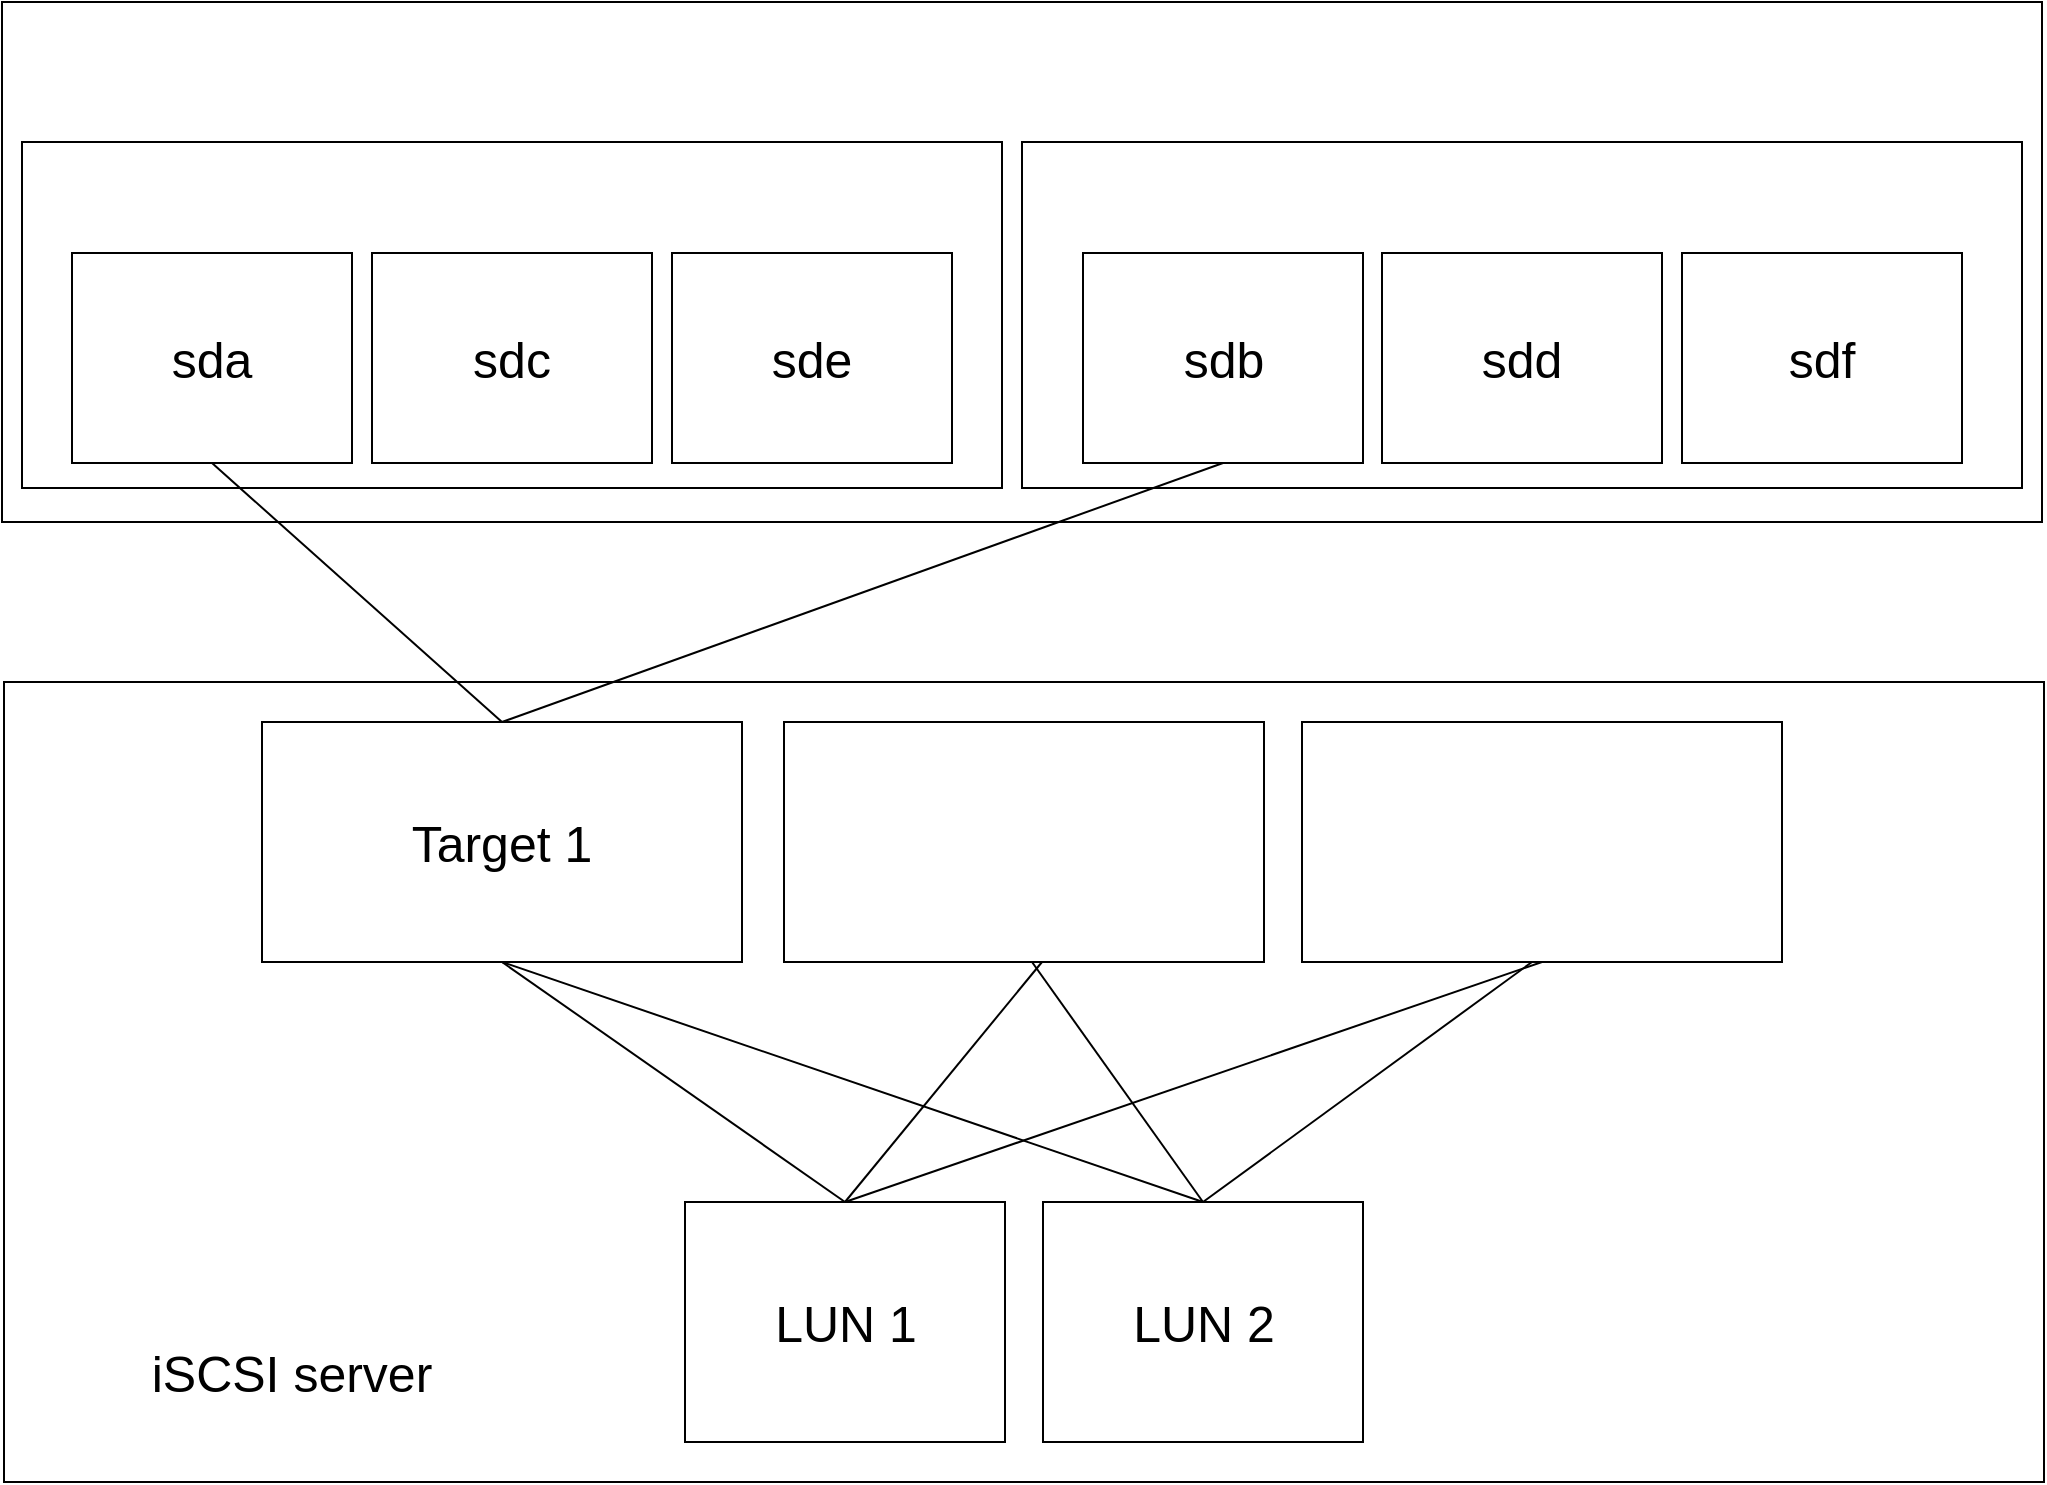 <mxfile version="20.8.20" type="github">
  <diagram name="페이지-1" id="SaMpR5G6Mgzdkvtq6LY5">
    <mxGraphModel dx="1559" dy="769" grid="1" gridSize="10" guides="1" tooltips="1" connect="1" arrows="1" fold="1" page="1" pageScale="1" pageWidth="1169" pageHeight="827" math="0" shadow="0">
      <root>
        <mxCell id="0" />
        <mxCell id="1" parent="0" />
        <mxCell id="h4AE-v895PUxvbg3pdBg-15" value="" style="rounded=0;whiteSpace=wrap;html=1;fontSize=25;" vertex="1" parent="1">
          <mxGeometry x="81" y="420" width="1020" height="400" as="geometry" />
        </mxCell>
        <mxCell id="h4AE-v895PUxvbg3pdBg-28" value="" style="rounded=0;whiteSpace=wrap;html=1;fontSize=25;" vertex="1" parent="1">
          <mxGeometry x="80" y="80" width="1020" height="260" as="geometry" />
        </mxCell>
        <mxCell id="h4AE-v895PUxvbg3pdBg-1" value="&lt;font style=&quot;font-size: 25px;&quot;&gt;Target 1&lt;/font&gt;" style="rounded=0;whiteSpace=wrap;html=1;" vertex="1" parent="1">
          <mxGeometry x="210" y="440" width="240" height="120" as="geometry" />
        </mxCell>
        <mxCell id="h4AE-v895PUxvbg3pdBg-2" value="" style="rounded=0;whiteSpace=wrap;html=1;" vertex="1" parent="1">
          <mxGeometry x="471" y="440" width="240" height="120" as="geometry" />
        </mxCell>
        <mxCell id="h4AE-v895PUxvbg3pdBg-3" value="" style="rounded=0;whiteSpace=wrap;html=1;" vertex="1" parent="1">
          <mxGeometry x="730" y="440" width="240" height="120" as="geometry" />
        </mxCell>
        <mxCell id="h4AE-v895PUxvbg3pdBg-7" value="&lt;font style=&quot;font-size: 25px;&quot;&gt;LUN 1&lt;/font&gt;" style="rounded=0;whiteSpace=wrap;html=1;" vertex="1" parent="1">
          <mxGeometry x="421.5" y="680" width="160" height="120" as="geometry" />
        </mxCell>
        <mxCell id="h4AE-v895PUxvbg3pdBg-8" value="&lt;font style=&quot;font-size: 25px;&quot;&gt;LUN 2&lt;/font&gt;" style="rounded=0;whiteSpace=wrap;html=1;" vertex="1" parent="1">
          <mxGeometry x="600.5" y="680" width="160" height="120" as="geometry" />
        </mxCell>
        <mxCell id="h4AE-v895PUxvbg3pdBg-9" value="" style="endArrow=none;html=1;rounded=0;entryX=0.5;entryY=1;entryDx=0;entryDy=0;exitX=0.5;exitY=0;exitDx=0;exitDy=0;" edge="1" parent="1" source="h4AE-v895PUxvbg3pdBg-7" target="h4AE-v895PUxvbg3pdBg-1">
          <mxGeometry width="50" height="50" relative="1" as="geometry">
            <mxPoint x="490" y="620" as="sourcePoint" />
            <mxPoint x="650" y="550" as="targetPoint" />
          </mxGeometry>
        </mxCell>
        <mxCell id="h4AE-v895PUxvbg3pdBg-10" value="" style="endArrow=none;html=1;rounded=0;exitX=0.5;exitY=0;exitDx=0;exitDy=0;" edge="1" parent="1" source="h4AE-v895PUxvbg3pdBg-7">
          <mxGeometry width="50" height="50" relative="1" as="geometry">
            <mxPoint x="600" y="600" as="sourcePoint" />
            <mxPoint x="600" y="560" as="targetPoint" />
          </mxGeometry>
        </mxCell>
        <mxCell id="h4AE-v895PUxvbg3pdBg-11" value="" style="endArrow=none;html=1;rounded=0;exitX=0.5;exitY=0;exitDx=0;exitDy=0;entryX=0.5;entryY=1;entryDx=0;entryDy=0;" edge="1" parent="1" source="h4AE-v895PUxvbg3pdBg-7" target="h4AE-v895PUxvbg3pdBg-3">
          <mxGeometry width="50" height="50" relative="1" as="geometry">
            <mxPoint x="600" y="600" as="sourcePoint" />
            <mxPoint x="650" y="550" as="targetPoint" />
          </mxGeometry>
        </mxCell>
        <mxCell id="h4AE-v895PUxvbg3pdBg-12" value="" style="endArrow=none;html=1;rounded=0;entryX=0.5;entryY=0;entryDx=0;entryDy=0;exitX=0.5;exitY=1;exitDx=0;exitDy=0;" edge="1" parent="1" source="h4AE-v895PUxvbg3pdBg-1" target="h4AE-v895PUxvbg3pdBg-8">
          <mxGeometry width="50" height="50" relative="1" as="geometry">
            <mxPoint x="575" y="580" as="sourcePoint" />
            <mxPoint x="625" y="530" as="targetPoint" />
          </mxGeometry>
        </mxCell>
        <mxCell id="h4AE-v895PUxvbg3pdBg-13" value="" style="endArrow=none;html=1;rounded=0;exitX=0.5;exitY=0;exitDx=0;exitDy=0;" edge="1" parent="1" source="h4AE-v895PUxvbg3pdBg-8">
          <mxGeometry width="50" height="50" relative="1" as="geometry">
            <mxPoint x="575" y="580" as="sourcePoint" />
            <mxPoint x="595" y="560" as="targetPoint" />
          </mxGeometry>
        </mxCell>
        <mxCell id="h4AE-v895PUxvbg3pdBg-14" value="" style="endArrow=none;html=1;rounded=0;exitX=0.5;exitY=0;exitDx=0;exitDy=0;" edge="1" parent="1" source="h4AE-v895PUxvbg3pdBg-8">
          <mxGeometry width="50" height="50" relative="1" as="geometry">
            <mxPoint x="575" y="580" as="sourcePoint" />
            <mxPoint x="845" y="560" as="targetPoint" />
          </mxGeometry>
        </mxCell>
        <mxCell id="h4AE-v895PUxvbg3pdBg-16" value="" style="rounded=0;whiteSpace=wrap;html=1;fontSize=25;" vertex="1" parent="1">
          <mxGeometry x="90" y="150" width="490" height="173" as="geometry" />
        </mxCell>
        <mxCell id="h4AE-v895PUxvbg3pdBg-17" value="" style="rounded=0;whiteSpace=wrap;html=1;fontSize=25;" vertex="1" parent="1">
          <mxGeometry x="590" y="150" width="500" height="173" as="geometry" />
        </mxCell>
        <mxCell id="h4AE-v895PUxvbg3pdBg-18" value="&lt;font style=&quot;font-size: 25px;&quot;&gt;sdc&lt;/font&gt;" style="rounded=0;whiteSpace=wrap;html=1;" vertex="1" parent="1">
          <mxGeometry x="265" y="205.5" width="140" height="105" as="geometry" />
        </mxCell>
        <mxCell id="h4AE-v895PUxvbg3pdBg-19" value="&lt;font style=&quot;font-size: 25px;&quot;&gt;sde&lt;/font&gt;" style="rounded=0;whiteSpace=wrap;html=1;" vertex="1" parent="1">
          <mxGeometry x="415" y="205.5" width="140" height="105" as="geometry" />
        </mxCell>
        <mxCell id="h4AE-v895PUxvbg3pdBg-20" value="&lt;font style=&quot;font-size: 25px;&quot;&gt;sdb&lt;/font&gt;" style="rounded=0;whiteSpace=wrap;html=1;" vertex="1" parent="1">
          <mxGeometry x="620.5" y="205.5" width="140" height="105" as="geometry" />
        </mxCell>
        <mxCell id="h4AE-v895PUxvbg3pdBg-21" value="&lt;font style=&quot;font-size: 25px;&quot;&gt;sdd&lt;/font&gt;" style="rounded=0;whiteSpace=wrap;html=1;" vertex="1" parent="1">
          <mxGeometry x="770" y="205.5" width="140" height="105" as="geometry" />
        </mxCell>
        <mxCell id="h4AE-v895PUxvbg3pdBg-23" value="&lt;font style=&quot;font-size: 25px;&quot;&gt;sda&lt;/font&gt;" style="rounded=0;whiteSpace=wrap;html=1;" vertex="1" parent="1">
          <mxGeometry x="115" y="205.5" width="140" height="105" as="geometry" />
        </mxCell>
        <mxCell id="h4AE-v895PUxvbg3pdBg-24" value="&lt;font style=&quot;font-size: 25px;&quot;&gt;sdf&lt;/font&gt;" style="rounded=0;whiteSpace=wrap;html=1;" vertex="1" parent="1">
          <mxGeometry x="920" y="205.5" width="140" height="105" as="geometry" />
        </mxCell>
        <mxCell id="h4AE-v895PUxvbg3pdBg-25" value="" style="endArrow=none;html=1;rounded=0;fontSize=25;exitX=0.5;exitY=0;exitDx=0;exitDy=0;entryX=0.5;entryY=1;entryDx=0;entryDy=0;" edge="1" parent="1" source="h4AE-v895PUxvbg3pdBg-1" target="h4AE-v895PUxvbg3pdBg-23">
          <mxGeometry width="50" height="50" relative="1" as="geometry">
            <mxPoint x="540" y="410" as="sourcePoint" />
            <mxPoint x="590" y="360" as="targetPoint" />
          </mxGeometry>
        </mxCell>
        <mxCell id="h4AE-v895PUxvbg3pdBg-26" value="" style="endArrow=none;html=1;rounded=0;fontSize=25;entryX=0.5;entryY=1;entryDx=0;entryDy=0;" edge="1" parent="1" target="h4AE-v895PUxvbg3pdBg-20">
          <mxGeometry width="50" height="50" relative="1" as="geometry">
            <mxPoint x="330" y="440" as="sourcePoint" />
            <mxPoint x="590" y="360" as="targetPoint" />
          </mxGeometry>
        </mxCell>
        <mxCell id="h4AE-v895PUxvbg3pdBg-29" value="iSCSI server" style="text;html=1;strokeColor=none;fillColor=none;align=center;verticalAlign=middle;whiteSpace=wrap;rounded=0;fontSize=25;" vertex="1" parent="1">
          <mxGeometry x="100" y="730" width="250" height="70" as="geometry" />
        </mxCell>
      </root>
    </mxGraphModel>
  </diagram>
</mxfile>
